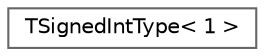 digraph "Graphical Class Hierarchy"
{
 // INTERACTIVE_SVG=YES
 // LATEX_PDF_SIZE
  bgcolor="transparent";
  edge [fontname=Helvetica,fontsize=10,labelfontname=Helvetica,labelfontsize=10];
  node [fontname=Helvetica,fontsize=10,shape=box,height=0.2,width=0.4];
  rankdir="LR";
  Node0 [id="Node000000",label="TSignedIntType\< 1 \>",height=0.2,width=0.4,color="grey40", fillcolor="white", style="filled",URL="$de/d10/structTSignedIntType_3_011_01_4.html",tooltip=" "];
}
